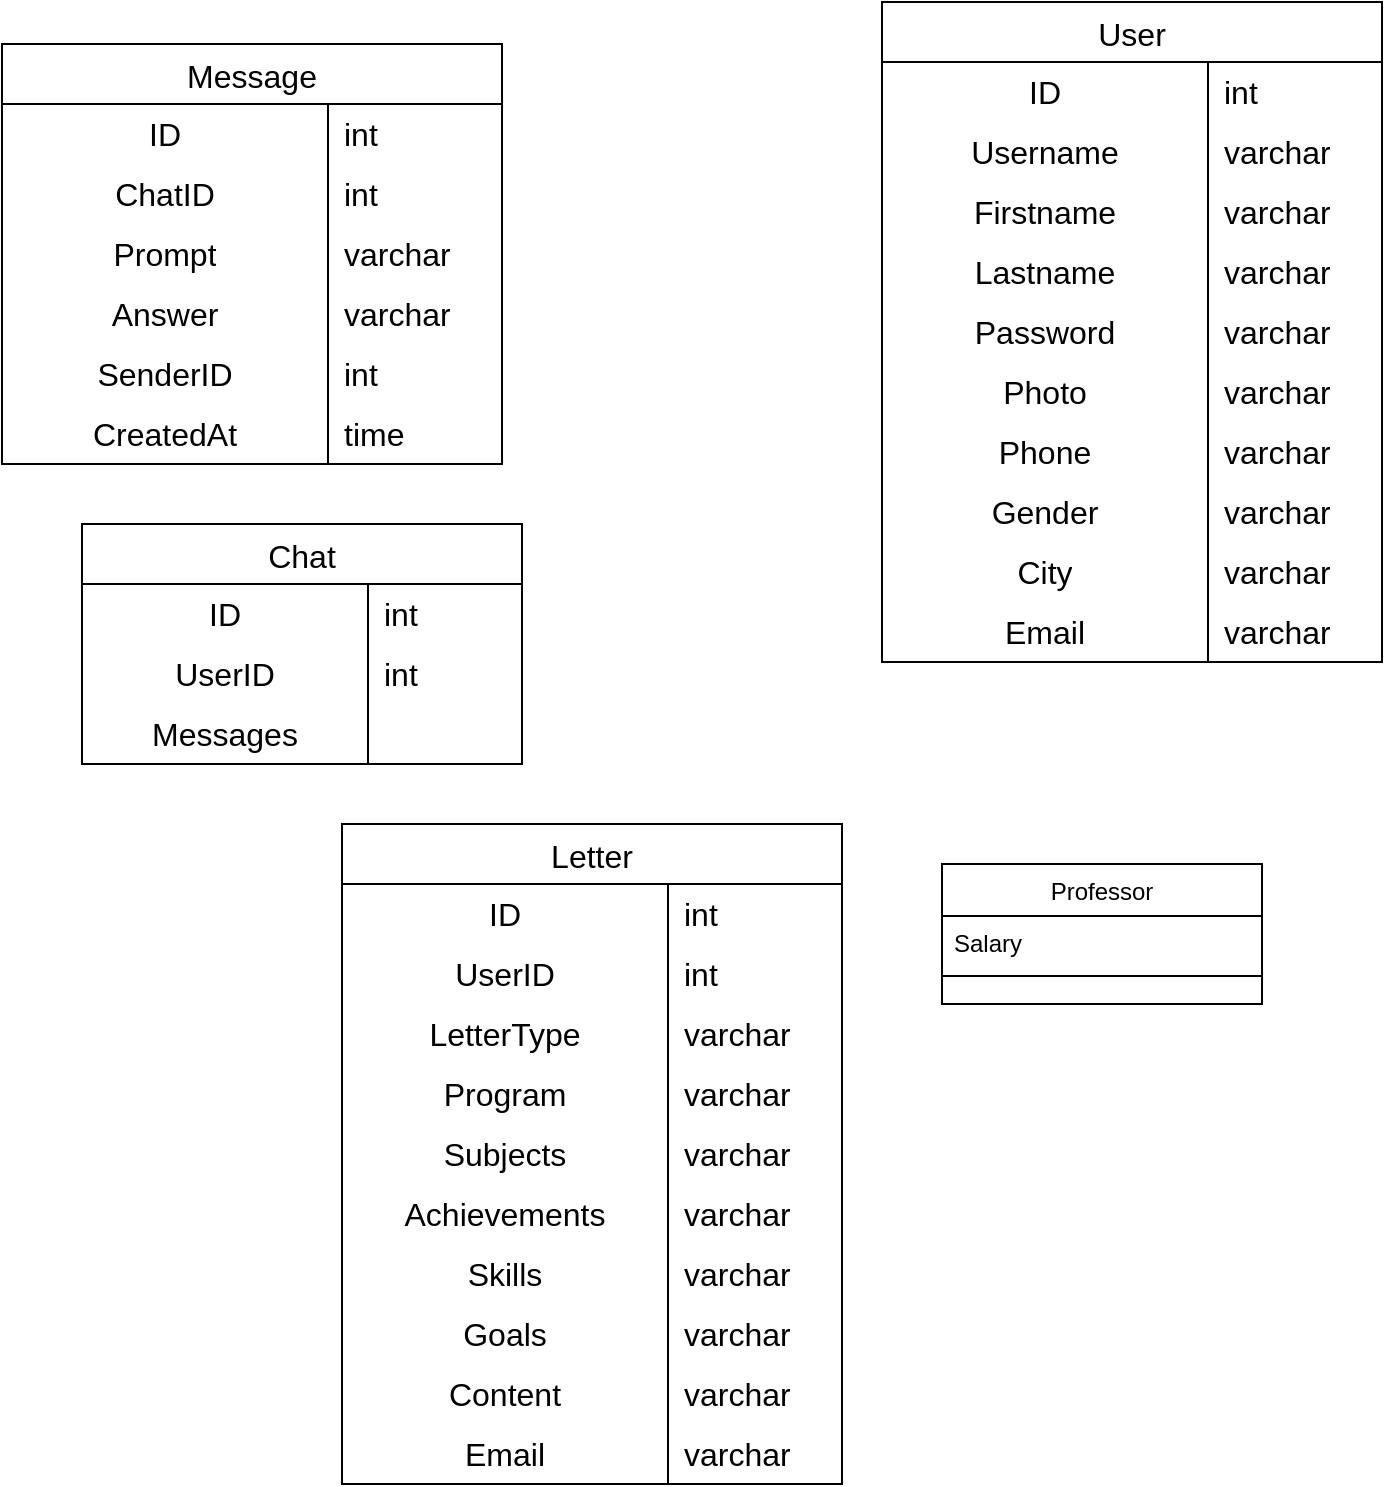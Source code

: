 <mxfile version="24.7.14">
  <diagram id="C5RBs43oDa-KdzZeNtuy" name="Page-1">
    <mxGraphModel dx="1686" dy="653" grid="1" gridSize="10" guides="1" tooltips="1" connect="1" arrows="1" fold="1" page="1" pageScale="1" pageWidth="827" pageHeight="1169" math="0" shadow="0">
      <root>
        <mxCell id="WIyWlLk6GJQsqaUBKTNV-0" />
        <mxCell id="WIyWlLk6GJQsqaUBKTNV-1" parent="WIyWlLk6GJQsqaUBKTNV-0" />
        <mxCell id="zkfFHV4jXpPFQw0GAbJ--13" value="Professor" style="swimlane;fontStyle=0;align=center;verticalAlign=top;childLayout=stackLayout;horizontal=1;startSize=26;horizontalStack=0;resizeParent=1;resizeLast=0;collapsible=1;marginBottom=0;rounded=0;shadow=0;strokeWidth=1;" parent="WIyWlLk6GJQsqaUBKTNV-1" vertex="1">
          <mxGeometry x="530" y="560" width="160" height="70" as="geometry">
            <mxRectangle x="340" y="380" width="170" height="26" as="alternateBounds" />
          </mxGeometry>
        </mxCell>
        <mxCell id="zkfFHV4jXpPFQw0GAbJ--14" value="Salary" style="text;align=left;verticalAlign=top;spacingLeft=4;spacingRight=4;overflow=hidden;rotatable=0;points=[[0,0.5],[1,0.5]];portConstraint=eastwest;" parent="zkfFHV4jXpPFQw0GAbJ--13" vertex="1">
          <mxGeometry y="26" width="160" height="26" as="geometry" />
        </mxCell>
        <mxCell id="zkfFHV4jXpPFQw0GAbJ--15" value="" style="line;html=1;strokeWidth=1;align=left;verticalAlign=middle;spacingTop=-1;spacingLeft=3;spacingRight=3;rotatable=0;labelPosition=right;points=[];portConstraint=eastwest;" parent="zkfFHV4jXpPFQw0GAbJ--13" vertex="1">
          <mxGeometry y="52" width="160" height="8" as="geometry" />
        </mxCell>
        <mxCell id="S2rby2WYYEruEJ8g8qzq-11" value="User" style="shape=table;startSize=30;container=1;collapsible=0;childLayout=tableLayout;fixedRows=1;rowLines=0;fontStyle=0;strokeColor=default;fontSize=16;" vertex="1" parent="WIyWlLk6GJQsqaUBKTNV-1">
          <mxGeometry x="500" y="129" width="250" height="330" as="geometry" />
        </mxCell>
        <mxCell id="S2rby2WYYEruEJ8g8qzq-12" value="" style="shape=tableRow;horizontal=0;startSize=0;swimlaneHead=0;swimlaneBody=0;top=0;left=0;bottom=0;right=0;collapsible=0;dropTarget=0;fillColor=none;points=[[0,0.5],[1,0.5]];portConstraint=eastwest;strokeColor=inherit;fontSize=16;" vertex="1" parent="S2rby2WYYEruEJ8g8qzq-11">
          <mxGeometry y="30" width="250" height="30" as="geometry" />
        </mxCell>
        <mxCell id="S2rby2WYYEruEJ8g8qzq-13" value="ID" style="shape=partialRectangle;html=1;whiteSpace=wrap;connectable=0;fillColor=none;top=0;left=0;bottom=0;right=0;overflow=hidden;pointerEvents=1;strokeColor=inherit;fontSize=16;" vertex="1" parent="S2rby2WYYEruEJ8g8qzq-12">
          <mxGeometry width="163" height="30" as="geometry">
            <mxRectangle width="163" height="30" as="alternateBounds" />
          </mxGeometry>
        </mxCell>
        <mxCell id="S2rby2WYYEruEJ8g8qzq-14" value="int" style="shape=partialRectangle;html=1;whiteSpace=wrap;connectable=0;fillColor=none;top=0;left=0;bottom=0;right=0;align=left;spacingLeft=6;overflow=hidden;strokeColor=inherit;fontSize=16;" vertex="1" parent="S2rby2WYYEruEJ8g8qzq-12">
          <mxGeometry x="163" width="87" height="30" as="geometry">
            <mxRectangle width="87" height="30" as="alternateBounds" />
          </mxGeometry>
        </mxCell>
        <mxCell id="S2rby2WYYEruEJ8g8qzq-15" value="" style="shape=tableRow;horizontal=0;startSize=0;swimlaneHead=0;swimlaneBody=0;top=0;left=0;bottom=0;right=0;collapsible=0;dropTarget=0;fillColor=none;points=[[0,0.5],[1,0.5]];portConstraint=eastwest;strokeColor=inherit;fontSize=16;" vertex="1" parent="S2rby2WYYEruEJ8g8qzq-11">
          <mxGeometry y="60" width="250" height="30" as="geometry" />
        </mxCell>
        <mxCell id="S2rby2WYYEruEJ8g8qzq-16" value="Username" style="shape=partialRectangle;html=1;whiteSpace=wrap;connectable=0;fillColor=none;top=0;left=0;bottom=0;right=0;overflow=hidden;strokeColor=inherit;fontSize=16;" vertex="1" parent="S2rby2WYYEruEJ8g8qzq-15">
          <mxGeometry width="163" height="30" as="geometry">
            <mxRectangle width="163" height="30" as="alternateBounds" />
          </mxGeometry>
        </mxCell>
        <mxCell id="S2rby2WYYEruEJ8g8qzq-17" value="varchar" style="shape=partialRectangle;html=1;whiteSpace=wrap;connectable=0;fillColor=none;top=0;left=0;bottom=0;right=0;align=left;spacingLeft=6;overflow=hidden;strokeColor=inherit;fontSize=16;" vertex="1" parent="S2rby2WYYEruEJ8g8qzq-15">
          <mxGeometry x="163" width="87" height="30" as="geometry">
            <mxRectangle width="87" height="30" as="alternateBounds" />
          </mxGeometry>
        </mxCell>
        <mxCell id="S2rby2WYYEruEJ8g8qzq-18" value="" style="shape=tableRow;horizontal=0;startSize=0;swimlaneHead=0;swimlaneBody=0;top=0;left=0;bottom=0;right=0;collapsible=0;dropTarget=0;fillColor=none;points=[[0,0.5],[1,0.5]];portConstraint=eastwest;strokeColor=inherit;fontSize=16;" vertex="1" parent="S2rby2WYYEruEJ8g8qzq-11">
          <mxGeometry y="90" width="250" height="30" as="geometry" />
        </mxCell>
        <mxCell id="S2rby2WYYEruEJ8g8qzq-19" value="Firstname" style="shape=partialRectangle;html=1;whiteSpace=wrap;connectable=0;fillColor=none;top=0;left=0;bottom=0;right=0;overflow=hidden;strokeColor=inherit;fontSize=16;" vertex="1" parent="S2rby2WYYEruEJ8g8qzq-18">
          <mxGeometry width="163" height="30" as="geometry">
            <mxRectangle width="163" height="30" as="alternateBounds" />
          </mxGeometry>
        </mxCell>
        <mxCell id="S2rby2WYYEruEJ8g8qzq-20" value="varchar" style="shape=partialRectangle;html=1;whiteSpace=wrap;connectable=0;fillColor=none;top=0;left=0;bottom=0;right=0;align=left;spacingLeft=6;overflow=hidden;strokeColor=inherit;fontSize=16;" vertex="1" parent="S2rby2WYYEruEJ8g8qzq-18">
          <mxGeometry x="163" width="87" height="30" as="geometry">
            <mxRectangle width="87" height="30" as="alternateBounds" />
          </mxGeometry>
        </mxCell>
        <mxCell id="S2rby2WYYEruEJ8g8qzq-21" value="" style="shape=tableRow;horizontal=0;startSize=0;swimlaneHead=0;swimlaneBody=0;top=0;left=0;bottom=0;right=0;collapsible=0;dropTarget=0;fillColor=none;points=[[0,0.5],[1,0.5]];portConstraint=eastwest;strokeColor=inherit;fontSize=16;" vertex="1" parent="S2rby2WYYEruEJ8g8qzq-11">
          <mxGeometry y="120" width="250" height="30" as="geometry" />
        </mxCell>
        <mxCell id="S2rby2WYYEruEJ8g8qzq-22" value="Lastname" style="shape=partialRectangle;html=1;whiteSpace=wrap;connectable=0;fillColor=none;top=0;left=0;bottom=0;right=0;overflow=hidden;strokeColor=inherit;fontSize=16;" vertex="1" parent="S2rby2WYYEruEJ8g8qzq-21">
          <mxGeometry width="163" height="30" as="geometry">
            <mxRectangle width="163" height="30" as="alternateBounds" />
          </mxGeometry>
        </mxCell>
        <mxCell id="S2rby2WYYEruEJ8g8qzq-23" value="varchar" style="shape=partialRectangle;html=1;whiteSpace=wrap;connectable=0;fillColor=none;top=0;left=0;bottom=0;right=0;align=left;spacingLeft=6;overflow=hidden;strokeColor=inherit;fontSize=16;" vertex="1" parent="S2rby2WYYEruEJ8g8qzq-21">
          <mxGeometry x="163" width="87" height="30" as="geometry">
            <mxRectangle width="87" height="30" as="alternateBounds" />
          </mxGeometry>
        </mxCell>
        <mxCell id="S2rby2WYYEruEJ8g8qzq-24" value="" style="shape=tableRow;horizontal=0;startSize=0;swimlaneHead=0;swimlaneBody=0;top=0;left=0;bottom=0;right=0;collapsible=0;dropTarget=0;fillColor=none;points=[[0,0.5],[1,0.5]];portConstraint=eastwest;strokeColor=inherit;fontSize=16;" vertex="1" parent="S2rby2WYYEruEJ8g8qzq-11">
          <mxGeometry y="150" width="250" height="30" as="geometry" />
        </mxCell>
        <mxCell id="S2rby2WYYEruEJ8g8qzq-25" value="Password" style="shape=partialRectangle;html=1;whiteSpace=wrap;connectable=0;fillColor=none;top=0;left=0;bottom=0;right=0;overflow=hidden;strokeColor=inherit;fontSize=16;" vertex="1" parent="S2rby2WYYEruEJ8g8qzq-24">
          <mxGeometry width="163" height="30" as="geometry">
            <mxRectangle width="163" height="30" as="alternateBounds" />
          </mxGeometry>
        </mxCell>
        <mxCell id="S2rby2WYYEruEJ8g8qzq-26" value="varchar" style="shape=partialRectangle;html=1;whiteSpace=wrap;connectable=0;fillColor=none;top=0;left=0;bottom=0;right=0;align=left;spacingLeft=6;overflow=hidden;strokeColor=inherit;fontSize=16;" vertex="1" parent="S2rby2WYYEruEJ8g8qzq-24">
          <mxGeometry x="163" width="87" height="30" as="geometry">
            <mxRectangle width="87" height="30" as="alternateBounds" />
          </mxGeometry>
        </mxCell>
        <mxCell id="S2rby2WYYEruEJ8g8qzq-27" value="" style="shape=tableRow;horizontal=0;startSize=0;swimlaneHead=0;swimlaneBody=0;top=0;left=0;bottom=0;right=0;collapsible=0;dropTarget=0;fillColor=none;points=[[0,0.5],[1,0.5]];portConstraint=eastwest;strokeColor=inherit;fontSize=16;" vertex="1" parent="S2rby2WYYEruEJ8g8qzq-11">
          <mxGeometry y="180" width="250" height="30" as="geometry" />
        </mxCell>
        <mxCell id="S2rby2WYYEruEJ8g8qzq-28" value="Photo" style="shape=partialRectangle;html=1;whiteSpace=wrap;connectable=0;fillColor=none;top=0;left=0;bottom=0;right=0;overflow=hidden;strokeColor=inherit;fontSize=16;" vertex="1" parent="S2rby2WYYEruEJ8g8qzq-27">
          <mxGeometry width="163" height="30" as="geometry">
            <mxRectangle width="163" height="30" as="alternateBounds" />
          </mxGeometry>
        </mxCell>
        <mxCell id="S2rby2WYYEruEJ8g8qzq-29" value="varchar" style="shape=partialRectangle;html=1;whiteSpace=wrap;connectable=0;fillColor=none;top=0;left=0;bottom=0;right=0;align=left;spacingLeft=6;overflow=hidden;strokeColor=inherit;fontSize=16;" vertex="1" parent="S2rby2WYYEruEJ8g8qzq-27">
          <mxGeometry x="163" width="87" height="30" as="geometry">
            <mxRectangle width="87" height="30" as="alternateBounds" />
          </mxGeometry>
        </mxCell>
        <mxCell id="S2rby2WYYEruEJ8g8qzq-30" value="" style="shape=tableRow;horizontal=0;startSize=0;swimlaneHead=0;swimlaneBody=0;top=0;left=0;bottom=0;right=0;collapsible=0;dropTarget=0;fillColor=none;points=[[0,0.5],[1,0.5]];portConstraint=eastwest;strokeColor=inherit;fontSize=16;" vertex="1" parent="S2rby2WYYEruEJ8g8qzq-11">
          <mxGeometry y="210" width="250" height="30" as="geometry" />
        </mxCell>
        <mxCell id="S2rby2WYYEruEJ8g8qzq-31" value="Phone" style="shape=partialRectangle;html=1;whiteSpace=wrap;connectable=0;fillColor=none;top=0;left=0;bottom=0;right=0;overflow=hidden;strokeColor=inherit;fontSize=16;" vertex="1" parent="S2rby2WYYEruEJ8g8qzq-30">
          <mxGeometry width="163" height="30" as="geometry">
            <mxRectangle width="163" height="30" as="alternateBounds" />
          </mxGeometry>
        </mxCell>
        <mxCell id="S2rby2WYYEruEJ8g8qzq-32" value="varchar" style="shape=partialRectangle;html=1;whiteSpace=wrap;connectable=0;fillColor=none;top=0;left=0;bottom=0;right=0;align=left;spacingLeft=6;overflow=hidden;strokeColor=inherit;fontSize=16;" vertex="1" parent="S2rby2WYYEruEJ8g8qzq-30">
          <mxGeometry x="163" width="87" height="30" as="geometry">
            <mxRectangle width="87" height="30" as="alternateBounds" />
          </mxGeometry>
        </mxCell>
        <mxCell id="S2rby2WYYEruEJ8g8qzq-33" value="" style="shape=tableRow;horizontal=0;startSize=0;swimlaneHead=0;swimlaneBody=0;top=0;left=0;bottom=0;right=0;collapsible=0;dropTarget=0;fillColor=none;points=[[0,0.5],[1,0.5]];portConstraint=eastwest;strokeColor=inherit;fontSize=16;" vertex="1" parent="S2rby2WYYEruEJ8g8qzq-11">
          <mxGeometry y="240" width="250" height="30" as="geometry" />
        </mxCell>
        <mxCell id="S2rby2WYYEruEJ8g8qzq-34" value="Gender" style="shape=partialRectangle;html=1;whiteSpace=wrap;connectable=0;fillColor=none;top=0;left=0;bottom=0;right=0;overflow=hidden;strokeColor=inherit;fontSize=16;" vertex="1" parent="S2rby2WYYEruEJ8g8qzq-33">
          <mxGeometry width="163" height="30" as="geometry">
            <mxRectangle width="163" height="30" as="alternateBounds" />
          </mxGeometry>
        </mxCell>
        <mxCell id="S2rby2WYYEruEJ8g8qzq-35" value="varchar" style="shape=partialRectangle;html=1;whiteSpace=wrap;connectable=0;fillColor=none;top=0;left=0;bottom=0;right=0;align=left;spacingLeft=6;overflow=hidden;strokeColor=inherit;fontSize=16;" vertex="1" parent="S2rby2WYYEruEJ8g8qzq-33">
          <mxGeometry x="163" width="87" height="30" as="geometry">
            <mxRectangle width="87" height="30" as="alternateBounds" />
          </mxGeometry>
        </mxCell>
        <mxCell id="S2rby2WYYEruEJ8g8qzq-36" value="" style="shape=tableRow;horizontal=0;startSize=0;swimlaneHead=0;swimlaneBody=0;top=0;left=0;bottom=0;right=0;collapsible=0;dropTarget=0;fillColor=none;points=[[0,0.5],[1,0.5]];portConstraint=eastwest;strokeColor=inherit;fontSize=16;" vertex="1" parent="S2rby2WYYEruEJ8g8qzq-11">
          <mxGeometry y="270" width="250" height="30" as="geometry" />
        </mxCell>
        <mxCell id="S2rby2WYYEruEJ8g8qzq-37" value="City" style="shape=partialRectangle;html=1;whiteSpace=wrap;connectable=0;fillColor=none;top=0;left=0;bottom=0;right=0;overflow=hidden;strokeColor=inherit;fontSize=16;" vertex="1" parent="S2rby2WYYEruEJ8g8qzq-36">
          <mxGeometry width="163" height="30" as="geometry">
            <mxRectangle width="163" height="30" as="alternateBounds" />
          </mxGeometry>
        </mxCell>
        <mxCell id="S2rby2WYYEruEJ8g8qzq-38" value="varchar" style="shape=partialRectangle;html=1;whiteSpace=wrap;connectable=0;fillColor=none;top=0;left=0;bottom=0;right=0;align=left;spacingLeft=6;overflow=hidden;strokeColor=inherit;fontSize=16;" vertex="1" parent="S2rby2WYYEruEJ8g8qzq-36">
          <mxGeometry x="163" width="87" height="30" as="geometry">
            <mxRectangle width="87" height="30" as="alternateBounds" />
          </mxGeometry>
        </mxCell>
        <mxCell id="S2rby2WYYEruEJ8g8qzq-39" value="" style="shape=tableRow;horizontal=0;startSize=0;swimlaneHead=0;swimlaneBody=0;top=0;left=0;bottom=0;right=0;collapsible=0;dropTarget=0;fillColor=none;points=[[0,0.5],[1,0.5]];portConstraint=eastwest;strokeColor=inherit;fontSize=16;" vertex="1" parent="S2rby2WYYEruEJ8g8qzq-11">
          <mxGeometry y="300" width="250" height="30" as="geometry" />
        </mxCell>
        <mxCell id="S2rby2WYYEruEJ8g8qzq-40" value="Email" style="shape=partialRectangle;html=1;whiteSpace=wrap;connectable=0;fillColor=none;top=0;left=0;bottom=0;right=0;overflow=hidden;strokeColor=inherit;fontSize=16;" vertex="1" parent="S2rby2WYYEruEJ8g8qzq-39">
          <mxGeometry width="163" height="30" as="geometry">
            <mxRectangle width="163" height="30" as="alternateBounds" />
          </mxGeometry>
        </mxCell>
        <mxCell id="S2rby2WYYEruEJ8g8qzq-41" value="varchar" style="shape=partialRectangle;html=1;whiteSpace=wrap;connectable=0;fillColor=none;top=0;left=0;bottom=0;right=0;align=left;spacingLeft=6;overflow=hidden;strokeColor=inherit;fontSize=16;" vertex="1" parent="S2rby2WYYEruEJ8g8qzq-39">
          <mxGeometry x="163" width="87" height="30" as="geometry">
            <mxRectangle width="87" height="30" as="alternateBounds" />
          </mxGeometry>
        </mxCell>
        <mxCell id="S2rby2WYYEruEJ8g8qzq-42" value="Message" style="shape=table;startSize=30;container=1;collapsible=0;childLayout=tableLayout;fixedRows=1;rowLines=0;fontStyle=0;strokeColor=default;fontSize=16;" vertex="1" parent="WIyWlLk6GJQsqaUBKTNV-1">
          <mxGeometry x="60" y="150" width="250" height="210" as="geometry" />
        </mxCell>
        <mxCell id="S2rby2WYYEruEJ8g8qzq-43" value="" style="shape=tableRow;horizontal=0;startSize=0;swimlaneHead=0;swimlaneBody=0;top=0;left=0;bottom=0;right=0;collapsible=0;dropTarget=0;fillColor=none;points=[[0,0.5],[1,0.5]];portConstraint=eastwest;strokeColor=inherit;fontSize=16;" vertex="1" parent="S2rby2WYYEruEJ8g8qzq-42">
          <mxGeometry y="30" width="250" height="30" as="geometry" />
        </mxCell>
        <mxCell id="S2rby2WYYEruEJ8g8qzq-44" value="ID" style="shape=partialRectangle;html=1;whiteSpace=wrap;connectable=0;fillColor=none;top=0;left=0;bottom=0;right=0;overflow=hidden;pointerEvents=1;strokeColor=inherit;fontSize=16;" vertex="1" parent="S2rby2WYYEruEJ8g8qzq-43">
          <mxGeometry width="163" height="30" as="geometry">
            <mxRectangle width="163" height="30" as="alternateBounds" />
          </mxGeometry>
        </mxCell>
        <mxCell id="S2rby2WYYEruEJ8g8qzq-45" value="int" style="shape=partialRectangle;html=1;whiteSpace=wrap;connectable=0;fillColor=none;top=0;left=0;bottom=0;right=0;align=left;spacingLeft=6;overflow=hidden;strokeColor=inherit;fontSize=16;" vertex="1" parent="S2rby2WYYEruEJ8g8qzq-43">
          <mxGeometry x="163" width="87" height="30" as="geometry">
            <mxRectangle width="87" height="30" as="alternateBounds" />
          </mxGeometry>
        </mxCell>
        <mxCell id="S2rby2WYYEruEJ8g8qzq-46" value="" style="shape=tableRow;horizontal=0;startSize=0;swimlaneHead=0;swimlaneBody=0;top=0;left=0;bottom=0;right=0;collapsible=0;dropTarget=0;fillColor=none;points=[[0,0.5],[1,0.5]];portConstraint=eastwest;strokeColor=inherit;fontSize=16;" vertex="1" parent="S2rby2WYYEruEJ8g8qzq-42">
          <mxGeometry y="60" width="250" height="30" as="geometry" />
        </mxCell>
        <mxCell id="S2rby2WYYEruEJ8g8qzq-47" value="ChatID" style="shape=partialRectangle;html=1;whiteSpace=wrap;connectable=0;fillColor=none;top=0;left=0;bottom=0;right=0;overflow=hidden;strokeColor=inherit;fontSize=16;" vertex="1" parent="S2rby2WYYEruEJ8g8qzq-46">
          <mxGeometry width="163" height="30" as="geometry">
            <mxRectangle width="163" height="30" as="alternateBounds" />
          </mxGeometry>
        </mxCell>
        <mxCell id="S2rby2WYYEruEJ8g8qzq-48" value="int" style="shape=partialRectangle;html=1;whiteSpace=wrap;connectable=0;fillColor=none;top=0;left=0;bottom=0;right=0;align=left;spacingLeft=6;overflow=hidden;strokeColor=inherit;fontSize=16;" vertex="1" parent="S2rby2WYYEruEJ8g8qzq-46">
          <mxGeometry x="163" width="87" height="30" as="geometry">
            <mxRectangle width="87" height="30" as="alternateBounds" />
          </mxGeometry>
        </mxCell>
        <mxCell id="S2rby2WYYEruEJ8g8qzq-49" value="" style="shape=tableRow;horizontal=0;startSize=0;swimlaneHead=0;swimlaneBody=0;top=0;left=0;bottom=0;right=0;collapsible=0;dropTarget=0;fillColor=none;points=[[0,0.5],[1,0.5]];portConstraint=eastwest;strokeColor=inherit;fontSize=16;" vertex="1" parent="S2rby2WYYEruEJ8g8qzq-42">
          <mxGeometry y="90" width="250" height="30" as="geometry" />
        </mxCell>
        <mxCell id="S2rby2WYYEruEJ8g8qzq-50" value="Prompt" style="shape=partialRectangle;html=1;whiteSpace=wrap;connectable=0;fillColor=none;top=0;left=0;bottom=0;right=0;overflow=hidden;strokeColor=inherit;fontSize=16;" vertex="1" parent="S2rby2WYYEruEJ8g8qzq-49">
          <mxGeometry width="163" height="30" as="geometry">
            <mxRectangle width="163" height="30" as="alternateBounds" />
          </mxGeometry>
        </mxCell>
        <mxCell id="S2rby2WYYEruEJ8g8qzq-51" value="varchar" style="shape=partialRectangle;html=1;whiteSpace=wrap;connectable=0;fillColor=none;top=0;left=0;bottom=0;right=0;align=left;spacingLeft=6;overflow=hidden;strokeColor=inherit;fontSize=16;" vertex="1" parent="S2rby2WYYEruEJ8g8qzq-49">
          <mxGeometry x="163" width="87" height="30" as="geometry">
            <mxRectangle width="87" height="30" as="alternateBounds" />
          </mxGeometry>
        </mxCell>
        <mxCell id="S2rby2WYYEruEJ8g8qzq-52" value="" style="shape=tableRow;horizontal=0;startSize=0;swimlaneHead=0;swimlaneBody=0;top=0;left=0;bottom=0;right=0;collapsible=0;dropTarget=0;fillColor=none;points=[[0,0.5],[1,0.5]];portConstraint=eastwest;strokeColor=inherit;fontSize=16;" vertex="1" parent="S2rby2WYYEruEJ8g8qzq-42">
          <mxGeometry y="120" width="250" height="30" as="geometry" />
        </mxCell>
        <mxCell id="S2rby2WYYEruEJ8g8qzq-53" value="Answer" style="shape=partialRectangle;html=1;whiteSpace=wrap;connectable=0;fillColor=none;top=0;left=0;bottom=0;right=0;overflow=hidden;strokeColor=inherit;fontSize=16;" vertex="1" parent="S2rby2WYYEruEJ8g8qzq-52">
          <mxGeometry width="163" height="30" as="geometry">
            <mxRectangle width="163" height="30" as="alternateBounds" />
          </mxGeometry>
        </mxCell>
        <mxCell id="S2rby2WYYEruEJ8g8qzq-54" value="varchar" style="shape=partialRectangle;html=1;whiteSpace=wrap;connectable=0;fillColor=none;top=0;left=0;bottom=0;right=0;align=left;spacingLeft=6;overflow=hidden;strokeColor=inherit;fontSize=16;" vertex="1" parent="S2rby2WYYEruEJ8g8qzq-52">
          <mxGeometry x="163" width="87" height="30" as="geometry">
            <mxRectangle width="87" height="30" as="alternateBounds" />
          </mxGeometry>
        </mxCell>
        <mxCell id="S2rby2WYYEruEJ8g8qzq-58" value="" style="shape=tableRow;horizontal=0;startSize=0;swimlaneHead=0;swimlaneBody=0;top=0;left=0;bottom=0;right=0;collapsible=0;dropTarget=0;fillColor=none;points=[[0,0.5],[1,0.5]];portConstraint=eastwest;strokeColor=inherit;fontSize=16;" vertex="1" parent="S2rby2WYYEruEJ8g8qzq-42">
          <mxGeometry y="150" width="250" height="30" as="geometry" />
        </mxCell>
        <mxCell id="S2rby2WYYEruEJ8g8qzq-59" value="SenderID" style="shape=partialRectangle;html=1;whiteSpace=wrap;connectable=0;fillColor=none;top=0;left=0;bottom=0;right=0;overflow=hidden;strokeColor=inherit;fontSize=16;" vertex="1" parent="S2rby2WYYEruEJ8g8qzq-58">
          <mxGeometry width="163" height="30" as="geometry">
            <mxRectangle width="163" height="30" as="alternateBounds" />
          </mxGeometry>
        </mxCell>
        <mxCell id="S2rby2WYYEruEJ8g8qzq-60" value="int" style="shape=partialRectangle;html=1;whiteSpace=wrap;connectable=0;fillColor=none;top=0;left=0;bottom=0;right=0;align=left;spacingLeft=6;overflow=hidden;strokeColor=inherit;fontSize=16;" vertex="1" parent="S2rby2WYYEruEJ8g8qzq-58">
          <mxGeometry x="163" width="87" height="30" as="geometry">
            <mxRectangle width="87" height="30" as="alternateBounds" />
          </mxGeometry>
        </mxCell>
        <mxCell id="S2rby2WYYEruEJ8g8qzq-61" value="" style="shape=tableRow;horizontal=0;startSize=0;swimlaneHead=0;swimlaneBody=0;top=0;left=0;bottom=0;right=0;collapsible=0;dropTarget=0;fillColor=none;points=[[0,0.5],[1,0.5]];portConstraint=eastwest;strokeColor=inherit;fontSize=16;" vertex="1" parent="S2rby2WYYEruEJ8g8qzq-42">
          <mxGeometry y="180" width="250" height="30" as="geometry" />
        </mxCell>
        <mxCell id="S2rby2WYYEruEJ8g8qzq-62" value="CreatedAt" style="shape=partialRectangle;html=1;whiteSpace=wrap;connectable=0;fillColor=none;top=0;left=0;bottom=0;right=0;overflow=hidden;strokeColor=inherit;fontSize=16;" vertex="1" parent="S2rby2WYYEruEJ8g8qzq-61">
          <mxGeometry width="163" height="30" as="geometry">
            <mxRectangle width="163" height="30" as="alternateBounds" />
          </mxGeometry>
        </mxCell>
        <mxCell id="S2rby2WYYEruEJ8g8qzq-63" value="time" style="shape=partialRectangle;html=1;whiteSpace=wrap;connectable=0;fillColor=none;top=0;left=0;bottom=0;right=0;align=left;spacingLeft=6;overflow=hidden;strokeColor=inherit;fontSize=16;" vertex="1" parent="S2rby2WYYEruEJ8g8qzq-61">
          <mxGeometry x="163" width="87" height="30" as="geometry">
            <mxRectangle width="87" height="30" as="alternateBounds" />
          </mxGeometry>
        </mxCell>
        <mxCell id="S2rby2WYYEruEJ8g8qzq-79" value="Chat" style="shape=table;startSize=30;container=1;collapsible=0;childLayout=tableLayout;fixedRows=1;rowLines=0;fontStyle=0;strokeColor=default;fontSize=16;" vertex="1" parent="WIyWlLk6GJQsqaUBKTNV-1">
          <mxGeometry x="100" y="390" width="220" height="120" as="geometry" />
        </mxCell>
        <mxCell id="S2rby2WYYEruEJ8g8qzq-80" value="" style="shape=tableRow;horizontal=0;startSize=0;swimlaneHead=0;swimlaneBody=0;top=0;left=0;bottom=0;right=0;collapsible=0;dropTarget=0;fillColor=none;points=[[0,0.5],[1,0.5]];portConstraint=eastwest;strokeColor=inherit;fontSize=16;" vertex="1" parent="S2rby2WYYEruEJ8g8qzq-79">
          <mxGeometry y="30" width="220" height="30" as="geometry" />
        </mxCell>
        <mxCell id="S2rby2WYYEruEJ8g8qzq-81" value="ID" style="shape=partialRectangle;html=1;whiteSpace=wrap;connectable=0;fillColor=none;top=0;left=0;bottom=0;right=0;overflow=hidden;pointerEvents=1;strokeColor=inherit;fontSize=16;" vertex="1" parent="S2rby2WYYEruEJ8g8qzq-80">
          <mxGeometry width="143" height="30" as="geometry">
            <mxRectangle width="143" height="30" as="alternateBounds" />
          </mxGeometry>
        </mxCell>
        <mxCell id="S2rby2WYYEruEJ8g8qzq-82" value="int" style="shape=partialRectangle;html=1;whiteSpace=wrap;connectable=0;fillColor=none;top=0;left=0;bottom=0;right=0;align=left;spacingLeft=6;overflow=hidden;strokeColor=inherit;fontSize=16;" vertex="1" parent="S2rby2WYYEruEJ8g8qzq-80">
          <mxGeometry x="143" width="77" height="30" as="geometry">
            <mxRectangle width="77" height="30" as="alternateBounds" />
          </mxGeometry>
        </mxCell>
        <mxCell id="S2rby2WYYEruEJ8g8qzq-83" value="" style="shape=tableRow;horizontal=0;startSize=0;swimlaneHead=0;swimlaneBody=0;top=0;left=0;bottom=0;right=0;collapsible=0;dropTarget=0;fillColor=none;points=[[0,0.5],[1,0.5]];portConstraint=eastwest;strokeColor=inherit;fontSize=16;" vertex="1" parent="S2rby2WYYEruEJ8g8qzq-79">
          <mxGeometry y="60" width="220" height="30" as="geometry" />
        </mxCell>
        <mxCell id="S2rby2WYYEruEJ8g8qzq-84" value="UserID" style="shape=partialRectangle;html=1;whiteSpace=wrap;connectable=0;fillColor=none;top=0;left=0;bottom=0;right=0;overflow=hidden;strokeColor=inherit;fontSize=16;" vertex="1" parent="S2rby2WYYEruEJ8g8qzq-83">
          <mxGeometry width="143" height="30" as="geometry">
            <mxRectangle width="143" height="30" as="alternateBounds" />
          </mxGeometry>
        </mxCell>
        <mxCell id="S2rby2WYYEruEJ8g8qzq-85" value="int" style="shape=partialRectangle;html=1;whiteSpace=wrap;connectable=0;fillColor=none;top=0;left=0;bottom=0;right=0;align=left;spacingLeft=6;overflow=hidden;strokeColor=inherit;fontSize=16;" vertex="1" parent="S2rby2WYYEruEJ8g8qzq-83">
          <mxGeometry x="143" width="77" height="30" as="geometry">
            <mxRectangle width="77" height="30" as="alternateBounds" />
          </mxGeometry>
        </mxCell>
        <mxCell id="S2rby2WYYEruEJ8g8qzq-86" value="" style="shape=tableRow;horizontal=0;startSize=0;swimlaneHead=0;swimlaneBody=0;top=0;left=0;bottom=0;right=0;collapsible=0;dropTarget=0;fillColor=none;points=[[0,0.5],[1,0.5]];portConstraint=eastwest;strokeColor=inherit;fontSize=16;" vertex="1" parent="S2rby2WYYEruEJ8g8qzq-79">
          <mxGeometry y="90" width="220" height="30" as="geometry" />
        </mxCell>
        <mxCell id="S2rby2WYYEruEJ8g8qzq-87" value="Messages" style="shape=partialRectangle;html=1;whiteSpace=wrap;connectable=0;fillColor=none;top=0;left=0;bottom=0;right=0;overflow=hidden;strokeColor=inherit;fontSize=16;" vertex="1" parent="S2rby2WYYEruEJ8g8qzq-86">
          <mxGeometry width="143" height="30" as="geometry">
            <mxRectangle width="143" height="30" as="alternateBounds" />
          </mxGeometry>
        </mxCell>
        <mxCell id="S2rby2WYYEruEJ8g8qzq-88" value="" style="shape=partialRectangle;html=1;whiteSpace=wrap;connectable=0;fillColor=none;top=0;left=0;bottom=0;right=0;align=left;spacingLeft=6;overflow=hidden;strokeColor=inherit;fontSize=16;" vertex="1" parent="S2rby2WYYEruEJ8g8qzq-86">
          <mxGeometry x="143" width="77" height="30" as="geometry">
            <mxRectangle width="77" height="30" as="alternateBounds" />
          </mxGeometry>
        </mxCell>
        <mxCell id="S2rby2WYYEruEJ8g8qzq-98" value="Letter" style="shape=table;startSize=30;container=1;collapsible=0;childLayout=tableLayout;fixedRows=1;rowLines=0;fontStyle=0;strokeColor=default;fontSize=16;" vertex="1" parent="WIyWlLk6GJQsqaUBKTNV-1">
          <mxGeometry x="230" y="540" width="250" height="330" as="geometry" />
        </mxCell>
        <mxCell id="S2rby2WYYEruEJ8g8qzq-99" value="" style="shape=tableRow;horizontal=0;startSize=0;swimlaneHead=0;swimlaneBody=0;top=0;left=0;bottom=0;right=0;collapsible=0;dropTarget=0;fillColor=none;points=[[0,0.5],[1,0.5]];portConstraint=eastwest;strokeColor=inherit;fontSize=16;" vertex="1" parent="S2rby2WYYEruEJ8g8qzq-98">
          <mxGeometry y="30" width="250" height="30" as="geometry" />
        </mxCell>
        <mxCell id="S2rby2WYYEruEJ8g8qzq-100" value="ID" style="shape=partialRectangle;html=1;whiteSpace=wrap;connectable=0;fillColor=none;top=0;left=0;bottom=0;right=0;overflow=hidden;pointerEvents=1;strokeColor=inherit;fontSize=16;" vertex="1" parent="S2rby2WYYEruEJ8g8qzq-99">
          <mxGeometry width="163" height="30" as="geometry">
            <mxRectangle width="163" height="30" as="alternateBounds" />
          </mxGeometry>
        </mxCell>
        <mxCell id="S2rby2WYYEruEJ8g8qzq-101" value="int" style="shape=partialRectangle;html=1;whiteSpace=wrap;connectable=0;fillColor=none;top=0;left=0;bottom=0;right=0;align=left;spacingLeft=6;overflow=hidden;strokeColor=inherit;fontSize=16;" vertex="1" parent="S2rby2WYYEruEJ8g8qzq-99">
          <mxGeometry x="163" width="87" height="30" as="geometry">
            <mxRectangle width="87" height="30" as="alternateBounds" />
          </mxGeometry>
        </mxCell>
        <mxCell id="S2rby2WYYEruEJ8g8qzq-102" value="" style="shape=tableRow;horizontal=0;startSize=0;swimlaneHead=0;swimlaneBody=0;top=0;left=0;bottom=0;right=0;collapsible=0;dropTarget=0;fillColor=none;points=[[0,0.5],[1,0.5]];portConstraint=eastwest;strokeColor=inherit;fontSize=16;" vertex="1" parent="S2rby2WYYEruEJ8g8qzq-98">
          <mxGeometry y="60" width="250" height="30" as="geometry" />
        </mxCell>
        <mxCell id="S2rby2WYYEruEJ8g8qzq-103" value="UserID" style="shape=partialRectangle;html=1;whiteSpace=wrap;connectable=0;fillColor=none;top=0;left=0;bottom=0;right=0;overflow=hidden;strokeColor=inherit;fontSize=16;" vertex="1" parent="S2rby2WYYEruEJ8g8qzq-102">
          <mxGeometry width="163" height="30" as="geometry">
            <mxRectangle width="163" height="30" as="alternateBounds" />
          </mxGeometry>
        </mxCell>
        <mxCell id="S2rby2WYYEruEJ8g8qzq-104" value="int" style="shape=partialRectangle;html=1;whiteSpace=wrap;connectable=0;fillColor=none;top=0;left=0;bottom=0;right=0;align=left;spacingLeft=6;overflow=hidden;strokeColor=inherit;fontSize=16;" vertex="1" parent="S2rby2WYYEruEJ8g8qzq-102">
          <mxGeometry x="163" width="87" height="30" as="geometry">
            <mxRectangle width="87" height="30" as="alternateBounds" />
          </mxGeometry>
        </mxCell>
        <mxCell id="S2rby2WYYEruEJ8g8qzq-105" value="" style="shape=tableRow;horizontal=0;startSize=0;swimlaneHead=0;swimlaneBody=0;top=0;left=0;bottom=0;right=0;collapsible=0;dropTarget=0;fillColor=none;points=[[0,0.5],[1,0.5]];portConstraint=eastwest;strokeColor=inherit;fontSize=16;" vertex="1" parent="S2rby2WYYEruEJ8g8qzq-98">
          <mxGeometry y="90" width="250" height="30" as="geometry" />
        </mxCell>
        <mxCell id="S2rby2WYYEruEJ8g8qzq-106" value="LetterType" style="shape=partialRectangle;html=1;whiteSpace=wrap;connectable=0;fillColor=none;top=0;left=0;bottom=0;right=0;overflow=hidden;strokeColor=inherit;fontSize=16;" vertex="1" parent="S2rby2WYYEruEJ8g8qzq-105">
          <mxGeometry width="163" height="30" as="geometry">
            <mxRectangle width="163" height="30" as="alternateBounds" />
          </mxGeometry>
        </mxCell>
        <mxCell id="S2rby2WYYEruEJ8g8qzq-107" value="varchar" style="shape=partialRectangle;html=1;whiteSpace=wrap;connectable=0;fillColor=none;top=0;left=0;bottom=0;right=0;align=left;spacingLeft=6;overflow=hidden;strokeColor=inherit;fontSize=16;" vertex="1" parent="S2rby2WYYEruEJ8g8qzq-105">
          <mxGeometry x="163" width="87" height="30" as="geometry">
            <mxRectangle width="87" height="30" as="alternateBounds" />
          </mxGeometry>
        </mxCell>
        <mxCell id="S2rby2WYYEruEJ8g8qzq-108" value="" style="shape=tableRow;horizontal=0;startSize=0;swimlaneHead=0;swimlaneBody=0;top=0;left=0;bottom=0;right=0;collapsible=0;dropTarget=0;fillColor=none;points=[[0,0.5],[1,0.5]];portConstraint=eastwest;strokeColor=inherit;fontSize=16;" vertex="1" parent="S2rby2WYYEruEJ8g8qzq-98">
          <mxGeometry y="120" width="250" height="30" as="geometry" />
        </mxCell>
        <mxCell id="S2rby2WYYEruEJ8g8qzq-109" value="Program" style="shape=partialRectangle;html=1;whiteSpace=wrap;connectable=0;fillColor=none;top=0;left=0;bottom=0;right=0;overflow=hidden;strokeColor=inherit;fontSize=16;" vertex="1" parent="S2rby2WYYEruEJ8g8qzq-108">
          <mxGeometry width="163" height="30" as="geometry">
            <mxRectangle width="163" height="30" as="alternateBounds" />
          </mxGeometry>
        </mxCell>
        <mxCell id="S2rby2WYYEruEJ8g8qzq-110" value="varchar" style="shape=partialRectangle;html=1;whiteSpace=wrap;connectable=0;fillColor=none;top=0;left=0;bottom=0;right=0;align=left;spacingLeft=6;overflow=hidden;strokeColor=inherit;fontSize=16;" vertex="1" parent="S2rby2WYYEruEJ8g8qzq-108">
          <mxGeometry x="163" width="87" height="30" as="geometry">
            <mxRectangle width="87" height="30" as="alternateBounds" />
          </mxGeometry>
        </mxCell>
        <mxCell id="S2rby2WYYEruEJ8g8qzq-111" value="" style="shape=tableRow;horizontal=0;startSize=0;swimlaneHead=0;swimlaneBody=0;top=0;left=0;bottom=0;right=0;collapsible=0;dropTarget=0;fillColor=none;points=[[0,0.5],[1,0.5]];portConstraint=eastwest;strokeColor=inherit;fontSize=16;" vertex="1" parent="S2rby2WYYEruEJ8g8qzq-98">
          <mxGeometry y="150" width="250" height="30" as="geometry" />
        </mxCell>
        <mxCell id="S2rby2WYYEruEJ8g8qzq-112" value="Subjects" style="shape=partialRectangle;html=1;whiteSpace=wrap;connectable=0;fillColor=none;top=0;left=0;bottom=0;right=0;overflow=hidden;strokeColor=inherit;fontSize=16;" vertex="1" parent="S2rby2WYYEruEJ8g8qzq-111">
          <mxGeometry width="163" height="30" as="geometry">
            <mxRectangle width="163" height="30" as="alternateBounds" />
          </mxGeometry>
        </mxCell>
        <mxCell id="S2rby2WYYEruEJ8g8qzq-113" value="varchar" style="shape=partialRectangle;html=1;whiteSpace=wrap;connectable=0;fillColor=none;top=0;left=0;bottom=0;right=0;align=left;spacingLeft=6;overflow=hidden;strokeColor=inherit;fontSize=16;" vertex="1" parent="S2rby2WYYEruEJ8g8qzq-111">
          <mxGeometry x="163" width="87" height="30" as="geometry">
            <mxRectangle width="87" height="30" as="alternateBounds" />
          </mxGeometry>
        </mxCell>
        <mxCell id="S2rby2WYYEruEJ8g8qzq-114" value="" style="shape=tableRow;horizontal=0;startSize=0;swimlaneHead=0;swimlaneBody=0;top=0;left=0;bottom=0;right=0;collapsible=0;dropTarget=0;fillColor=none;points=[[0,0.5],[1,0.5]];portConstraint=eastwest;strokeColor=inherit;fontSize=16;" vertex="1" parent="S2rby2WYYEruEJ8g8qzq-98">
          <mxGeometry y="180" width="250" height="30" as="geometry" />
        </mxCell>
        <mxCell id="S2rby2WYYEruEJ8g8qzq-115" value="Achievements" style="shape=partialRectangle;html=1;whiteSpace=wrap;connectable=0;fillColor=none;top=0;left=0;bottom=0;right=0;overflow=hidden;strokeColor=inherit;fontSize=16;" vertex="1" parent="S2rby2WYYEruEJ8g8qzq-114">
          <mxGeometry width="163" height="30" as="geometry">
            <mxRectangle width="163" height="30" as="alternateBounds" />
          </mxGeometry>
        </mxCell>
        <mxCell id="S2rby2WYYEruEJ8g8qzq-116" value="varchar" style="shape=partialRectangle;html=1;whiteSpace=wrap;connectable=0;fillColor=none;top=0;left=0;bottom=0;right=0;align=left;spacingLeft=6;overflow=hidden;strokeColor=inherit;fontSize=16;" vertex="1" parent="S2rby2WYYEruEJ8g8qzq-114">
          <mxGeometry x="163" width="87" height="30" as="geometry">
            <mxRectangle width="87" height="30" as="alternateBounds" />
          </mxGeometry>
        </mxCell>
        <mxCell id="S2rby2WYYEruEJ8g8qzq-117" value="" style="shape=tableRow;horizontal=0;startSize=0;swimlaneHead=0;swimlaneBody=0;top=0;left=0;bottom=0;right=0;collapsible=0;dropTarget=0;fillColor=none;points=[[0,0.5],[1,0.5]];portConstraint=eastwest;strokeColor=inherit;fontSize=16;" vertex="1" parent="S2rby2WYYEruEJ8g8qzq-98">
          <mxGeometry y="210" width="250" height="30" as="geometry" />
        </mxCell>
        <mxCell id="S2rby2WYYEruEJ8g8qzq-118" value="Skills" style="shape=partialRectangle;html=1;whiteSpace=wrap;connectable=0;fillColor=none;top=0;left=0;bottom=0;right=0;overflow=hidden;strokeColor=inherit;fontSize=16;" vertex="1" parent="S2rby2WYYEruEJ8g8qzq-117">
          <mxGeometry width="163" height="30" as="geometry">
            <mxRectangle width="163" height="30" as="alternateBounds" />
          </mxGeometry>
        </mxCell>
        <mxCell id="S2rby2WYYEruEJ8g8qzq-119" value="varchar" style="shape=partialRectangle;html=1;whiteSpace=wrap;connectable=0;fillColor=none;top=0;left=0;bottom=0;right=0;align=left;spacingLeft=6;overflow=hidden;strokeColor=inherit;fontSize=16;" vertex="1" parent="S2rby2WYYEruEJ8g8qzq-117">
          <mxGeometry x="163" width="87" height="30" as="geometry">
            <mxRectangle width="87" height="30" as="alternateBounds" />
          </mxGeometry>
        </mxCell>
        <mxCell id="S2rby2WYYEruEJ8g8qzq-120" value="" style="shape=tableRow;horizontal=0;startSize=0;swimlaneHead=0;swimlaneBody=0;top=0;left=0;bottom=0;right=0;collapsible=0;dropTarget=0;fillColor=none;points=[[0,0.5],[1,0.5]];portConstraint=eastwest;strokeColor=inherit;fontSize=16;" vertex="1" parent="S2rby2WYYEruEJ8g8qzq-98">
          <mxGeometry y="240" width="250" height="30" as="geometry" />
        </mxCell>
        <mxCell id="S2rby2WYYEruEJ8g8qzq-121" value="Goals" style="shape=partialRectangle;html=1;whiteSpace=wrap;connectable=0;fillColor=none;top=0;left=0;bottom=0;right=0;overflow=hidden;strokeColor=inherit;fontSize=16;" vertex="1" parent="S2rby2WYYEruEJ8g8qzq-120">
          <mxGeometry width="163" height="30" as="geometry">
            <mxRectangle width="163" height="30" as="alternateBounds" />
          </mxGeometry>
        </mxCell>
        <mxCell id="S2rby2WYYEruEJ8g8qzq-122" value="varchar" style="shape=partialRectangle;html=1;whiteSpace=wrap;connectable=0;fillColor=none;top=0;left=0;bottom=0;right=0;align=left;spacingLeft=6;overflow=hidden;strokeColor=inherit;fontSize=16;" vertex="1" parent="S2rby2WYYEruEJ8g8qzq-120">
          <mxGeometry x="163" width="87" height="30" as="geometry">
            <mxRectangle width="87" height="30" as="alternateBounds" />
          </mxGeometry>
        </mxCell>
        <mxCell id="S2rby2WYYEruEJ8g8qzq-123" value="" style="shape=tableRow;horizontal=0;startSize=0;swimlaneHead=0;swimlaneBody=0;top=0;left=0;bottom=0;right=0;collapsible=0;dropTarget=0;fillColor=none;points=[[0,0.5],[1,0.5]];portConstraint=eastwest;strokeColor=inherit;fontSize=16;" vertex="1" parent="S2rby2WYYEruEJ8g8qzq-98">
          <mxGeometry y="270" width="250" height="30" as="geometry" />
        </mxCell>
        <mxCell id="S2rby2WYYEruEJ8g8qzq-124" value="Content" style="shape=partialRectangle;html=1;whiteSpace=wrap;connectable=0;fillColor=none;top=0;left=0;bottom=0;right=0;overflow=hidden;strokeColor=inherit;fontSize=16;" vertex="1" parent="S2rby2WYYEruEJ8g8qzq-123">
          <mxGeometry width="163" height="30" as="geometry">
            <mxRectangle width="163" height="30" as="alternateBounds" />
          </mxGeometry>
        </mxCell>
        <mxCell id="S2rby2WYYEruEJ8g8qzq-125" value="varchar" style="shape=partialRectangle;html=1;whiteSpace=wrap;connectable=0;fillColor=none;top=0;left=0;bottom=0;right=0;align=left;spacingLeft=6;overflow=hidden;strokeColor=inherit;fontSize=16;" vertex="1" parent="S2rby2WYYEruEJ8g8qzq-123">
          <mxGeometry x="163" width="87" height="30" as="geometry">
            <mxRectangle width="87" height="30" as="alternateBounds" />
          </mxGeometry>
        </mxCell>
        <mxCell id="S2rby2WYYEruEJ8g8qzq-126" value="" style="shape=tableRow;horizontal=0;startSize=0;swimlaneHead=0;swimlaneBody=0;top=0;left=0;bottom=0;right=0;collapsible=0;dropTarget=0;fillColor=none;points=[[0,0.5],[1,0.5]];portConstraint=eastwest;strokeColor=inherit;fontSize=16;" vertex="1" parent="S2rby2WYYEruEJ8g8qzq-98">
          <mxGeometry y="300" width="250" height="30" as="geometry" />
        </mxCell>
        <mxCell id="S2rby2WYYEruEJ8g8qzq-127" value="Email" style="shape=partialRectangle;html=1;whiteSpace=wrap;connectable=0;fillColor=none;top=0;left=0;bottom=0;right=0;overflow=hidden;strokeColor=inherit;fontSize=16;" vertex="1" parent="S2rby2WYYEruEJ8g8qzq-126">
          <mxGeometry width="163" height="30" as="geometry">
            <mxRectangle width="163" height="30" as="alternateBounds" />
          </mxGeometry>
        </mxCell>
        <mxCell id="S2rby2WYYEruEJ8g8qzq-128" value="varchar" style="shape=partialRectangle;html=1;whiteSpace=wrap;connectable=0;fillColor=none;top=0;left=0;bottom=0;right=0;align=left;spacingLeft=6;overflow=hidden;strokeColor=inherit;fontSize=16;" vertex="1" parent="S2rby2WYYEruEJ8g8qzq-126">
          <mxGeometry x="163" width="87" height="30" as="geometry">
            <mxRectangle width="87" height="30" as="alternateBounds" />
          </mxGeometry>
        </mxCell>
      </root>
    </mxGraphModel>
  </diagram>
</mxfile>
